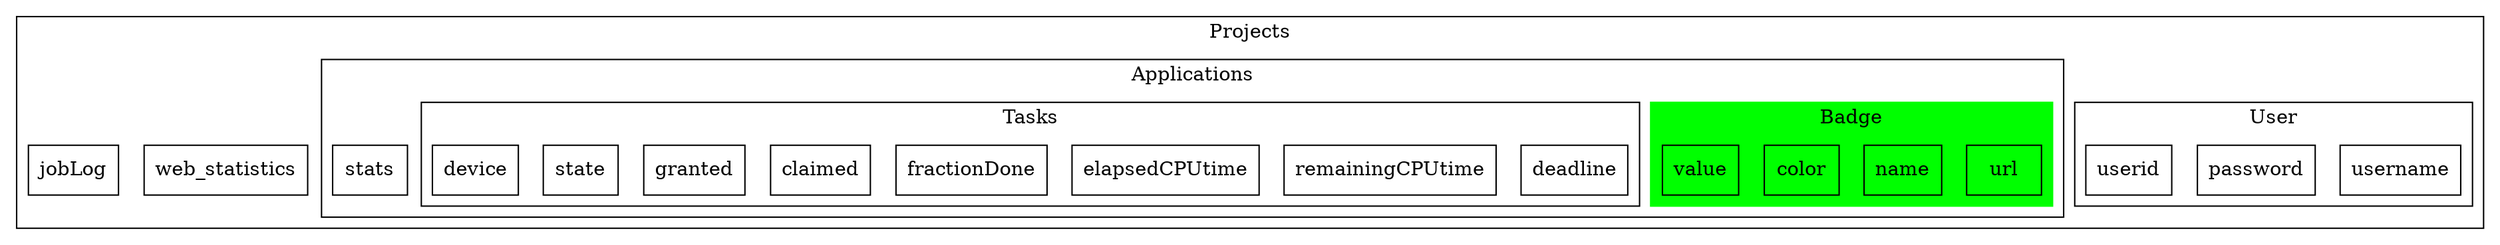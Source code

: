 digraph G {
	// 	Projects -> Applications -> Workunits;
	node [shape=box];
	subgraph cluster_p {label=Projects;
		web_statistics;
		jobLog;
		subgraph cluster_u {label=User;
			username;
			password;
			userid;
		};			
		subgraph cluster_a { label=Applications;
			stats;
			subgraph cluster_b {label=Badge; color=green; style=filled;
				url;
				name;
				color;
				value;
			};
			subgraph cluster_t {label=Tasks;
				name;
				deadline;
				remainingCPUtime;
				elapsedCPUtime;
				fractionDone;
				claimed;
				granted;
				state;
				device;
			};
		};
	};
}